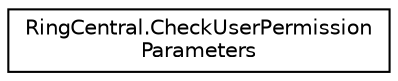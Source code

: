 digraph "Graphical Class Hierarchy"
{
 // LATEX_PDF_SIZE
  edge [fontname="Helvetica",fontsize="10",labelfontname="Helvetica",labelfontsize="10"];
  node [fontname="Helvetica",fontsize="10",shape=record];
  rankdir="LR";
  Node0 [label="RingCentral.CheckUserPermission\lParameters",height=0.2,width=0.4,color="black", fillcolor="white", style="filled",URL="$classRingCentral_1_1CheckUserPermissionParameters.html",tooltip="Query parameters for operation checkUserPermission"];
}
